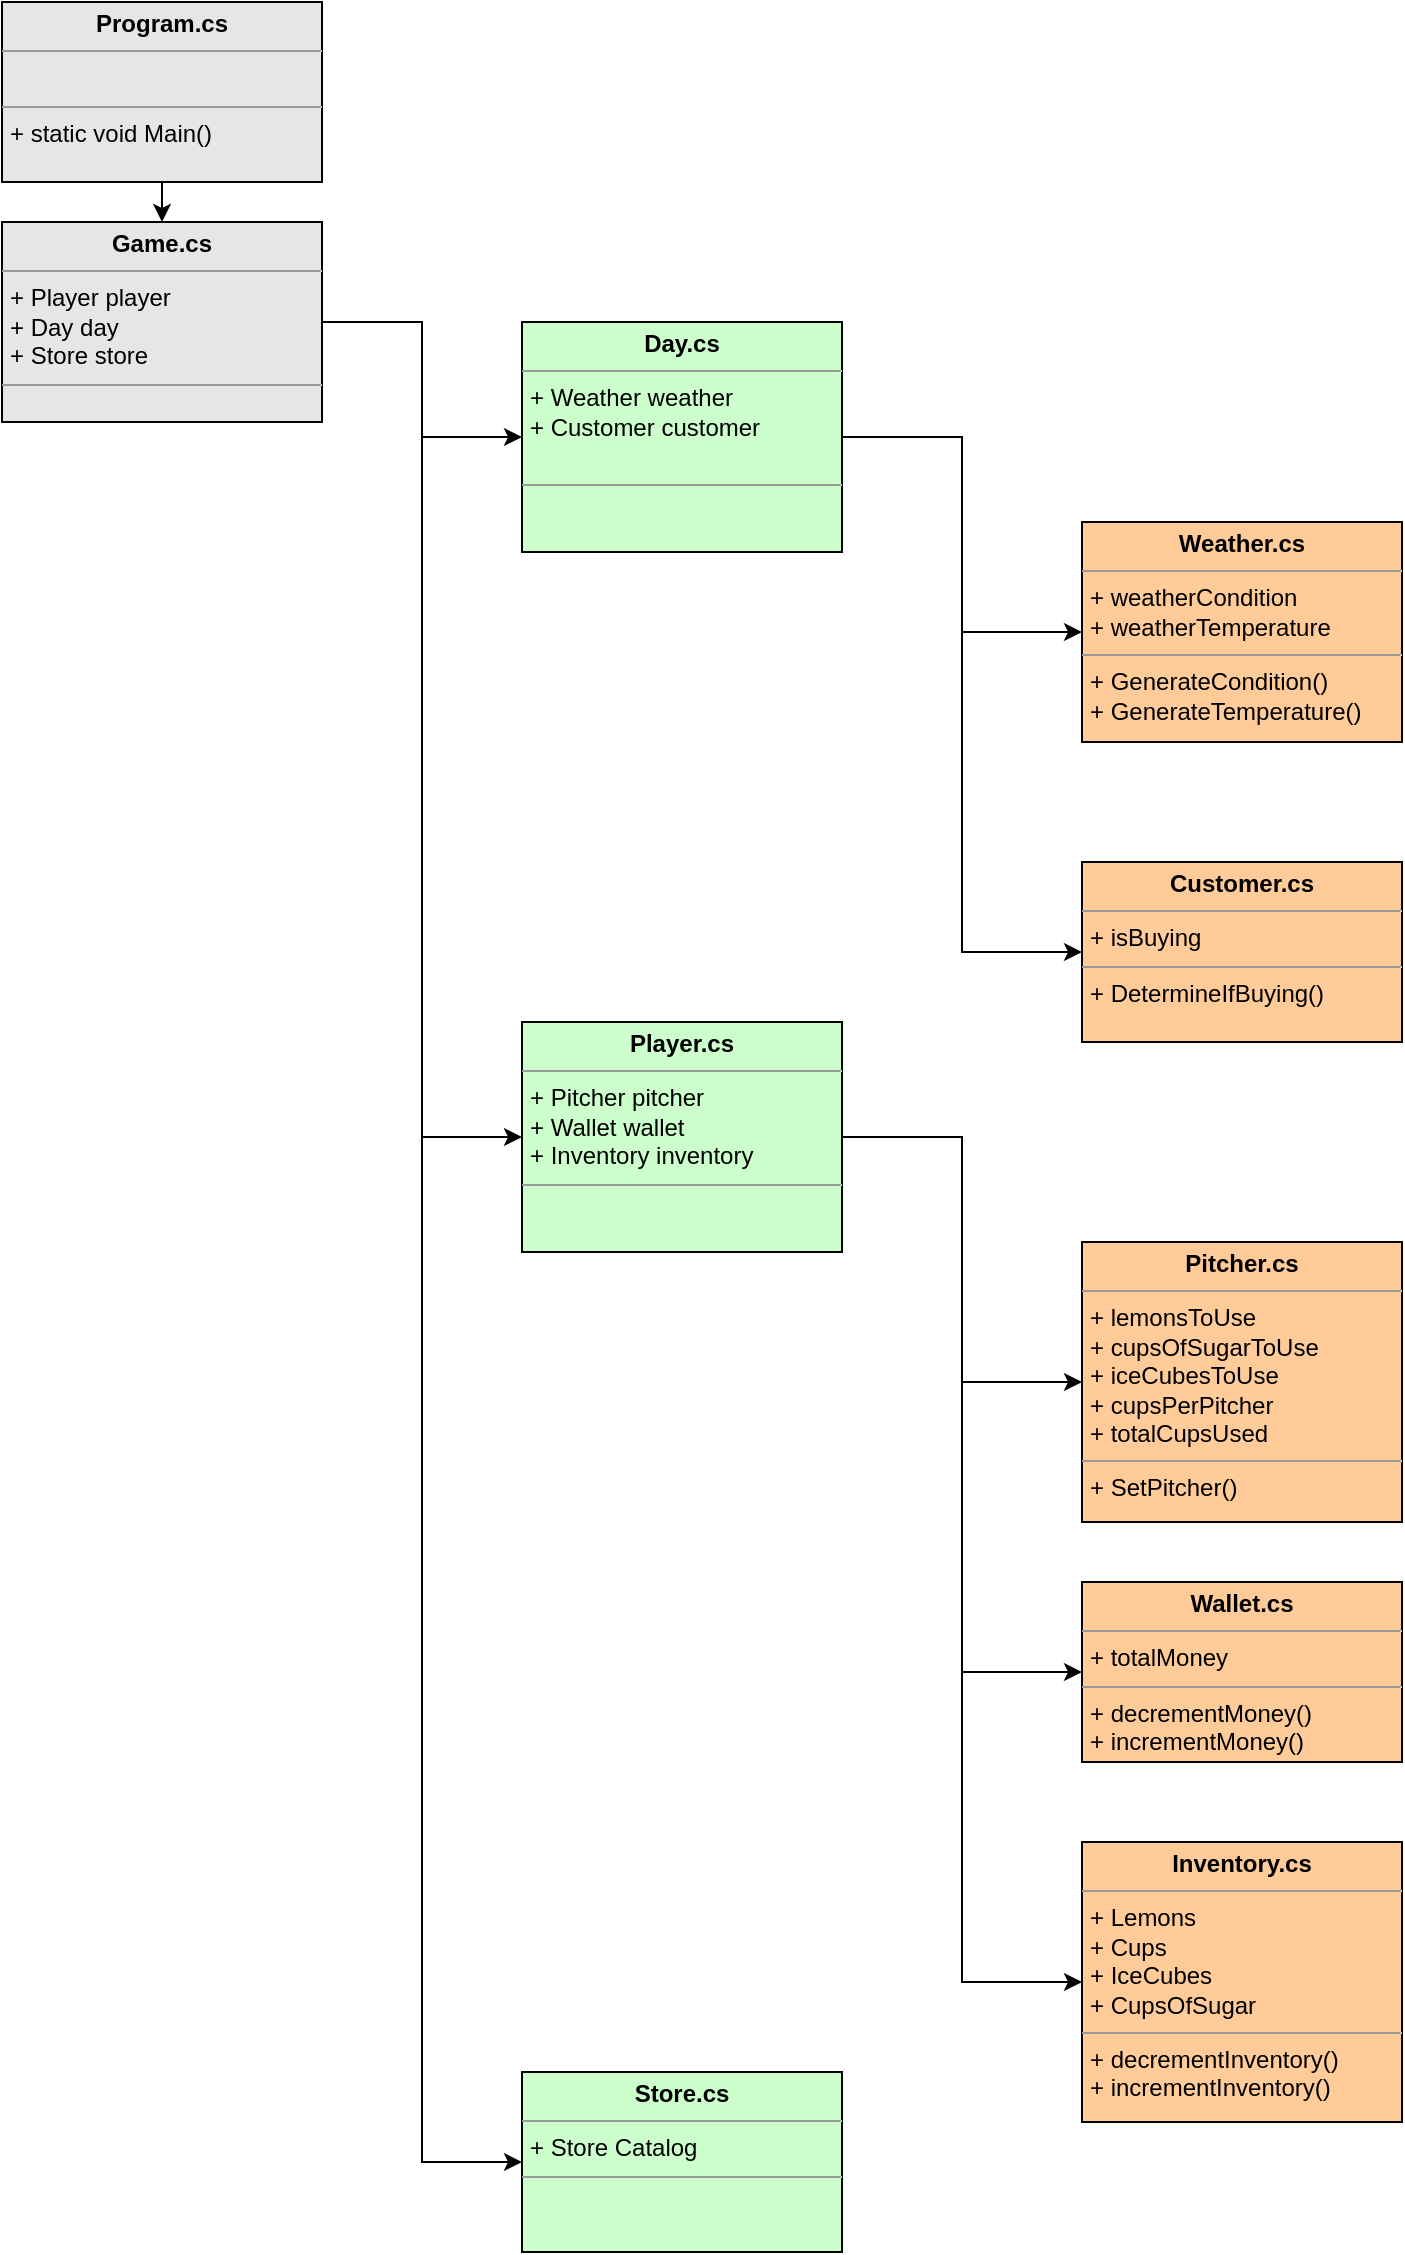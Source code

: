 <mxfile pages="1" version="11.2.4" type="device"><diagram id="KtVT2u7ovonb806Pxp78" name="Page-1"><mxGraphModel dx="1703" dy="863" grid="1" gridSize="10" guides="1" tooltips="1" connect="1" arrows="1" fold="1" page="1" pageScale="1" pageWidth="850" pageHeight="1100" math="0" shadow="0"><root><mxCell id="0"/><mxCell id="1" parent="0"/><mxCell id="vCCBUQUXEnR4Rj9avtv5-38" style="edgeStyle=orthogonalEdgeStyle;rounded=0;orthogonalLoop=1;jettySize=auto;html=1;exitX=0.5;exitY=1;exitDx=0;exitDy=0;entryX=0.5;entryY=0;entryDx=0;entryDy=0;" edge="1" parent="1" source="vCCBUQUXEnR4Rj9avtv5-36" target="vCCBUQUXEnR4Rj9avtv5-37"><mxGeometry relative="1" as="geometry"/></mxCell><mxCell id="vCCBUQUXEnR4Rj9avtv5-36" value="&lt;p style=&quot;margin: 0px ; margin-top: 4px ; text-align: center&quot;&gt;&lt;b&gt;Program.cs&lt;/b&gt;&lt;/p&gt;&lt;hr size=&quot;1&quot;&gt;&lt;p style=&quot;margin: 0px ; margin-left: 4px&quot;&gt;&lt;br&gt;&lt;/p&gt;&lt;hr size=&quot;1&quot;&gt;&lt;p style=&quot;margin: 0px ; margin-left: 4px&quot;&gt;+ static void Main()&lt;/p&gt;" style="verticalAlign=top;align=left;overflow=fill;fontSize=12;fontFamily=Helvetica;html=1;fillColor=#E6E6E6;" vertex="1" parent="1"><mxGeometry x="20" y="170" width="160" height="90" as="geometry"/></mxCell><mxCell id="vCCBUQUXEnR4Rj9avtv5-40" style="edgeStyle=orthogonalEdgeStyle;rounded=0;orthogonalLoop=1;jettySize=auto;html=1;exitX=1;exitY=0.5;exitDx=0;exitDy=0;entryX=0;entryY=0.5;entryDx=0;entryDy=0;" edge="1" parent="1" source="vCCBUQUXEnR4Rj9avtv5-37" target="vCCBUQUXEnR4Rj9avtv5-39"><mxGeometry relative="1" as="geometry"/></mxCell><mxCell id="vCCBUQUXEnR4Rj9avtv5-46" style="edgeStyle=orthogonalEdgeStyle;rounded=0;orthogonalLoop=1;jettySize=auto;html=1;exitX=1;exitY=0.5;exitDx=0;exitDy=0;entryX=0;entryY=0.5;entryDx=0;entryDy=0;" edge="1" parent="1" source="vCCBUQUXEnR4Rj9avtv5-37" target="vCCBUQUXEnR4Rj9avtv5-45"><mxGeometry relative="1" as="geometry"/></mxCell><mxCell id="vCCBUQUXEnR4Rj9avtv5-54" style="edgeStyle=orthogonalEdgeStyle;rounded=0;orthogonalLoop=1;jettySize=auto;html=1;exitX=1;exitY=0.5;exitDx=0;exitDy=0;entryX=0;entryY=0.5;entryDx=0;entryDy=0;" edge="1" parent="1" source="vCCBUQUXEnR4Rj9avtv5-37" target="vCCBUQUXEnR4Rj9avtv5-53"><mxGeometry relative="1" as="geometry"/></mxCell><mxCell id="vCCBUQUXEnR4Rj9avtv5-37" value="&lt;p style=&quot;margin: 0px ; margin-top: 4px ; text-align: center&quot;&gt;&lt;b&gt;Game.cs&lt;/b&gt;&lt;/p&gt;&lt;hr size=&quot;1&quot;&gt;&lt;p style=&quot;margin: 0px ; margin-left: 4px&quot;&gt;+ Player player&lt;/p&gt;&lt;p style=&quot;margin: 0px ; margin-left: 4px&quot;&gt;+ Day day&lt;/p&gt;&lt;p style=&quot;margin: 0px ; margin-left: 4px&quot;&gt;+ Store store&lt;/p&gt;&lt;hr size=&quot;1&quot;&gt;&lt;p style=&quot;margin: 0px ; margin-left: 4px&quot;&gt;&lt;br&gt;&lt;/p&gt;" style="verticalAlign=top;align=left;overflow=fill;fontSize=12;fontFamily=Helvetica;html=1;fillColor=#E6E6E6;" vertex="1" parent="1"><mxGeometry x="20" y="280" width="160" height="100" as="geometry"/></mxCell><mxCell id="vCCBUQUXEnR4Rj9avtv5-42" style="edgeStyle=orthogonalEdgeStyle;rounded=0;orthogonalLoop=1;jettySize=auto;html=1;exitX=1;exitY=0.5;exitDx=0;exitDy=0;entryX=0;entryY=0.5;entryDx=0;entryDy=0;" edge="1" parent="1" source="vCCBUQUXEnR4Rj9avtv5-39" target="vCCBUQUXEnR4Rj9avtv5-41"><mxGeometry relative="1" as="geometry"/></mxCell><mxCell id="vCCBUQUXEnR4Rj9avtv5-44" style="edgeStyle=orthogonalEdgeStyle;rounded=0;orthogonalLoop=1;jettySize=auto;html=1;exitX=1;exitY=0.5;exitDx=0;exitDy=0;entryX=0;entryY=0.5;entryDx=0;entryDy=0;" edge="1" parent="1" source="vCCBUQUXEnR4Rj9avtv5-39" target="vCCBUQUXEnR4Rj9avtv5-43"><mxGeometry relative="1" as="geometry"/></mxCell><mxCell id="vCCBUQUXEnR4Rj9avtv5-39" value="&lt;p style=&quot;margin: 0px ; margin-top: 4px ; text-align: center&quot;&gt;&lt;b&gt;Day.cs&lt;/b&gt;&lt;/p&gt;&lt;hr size=&quot;1&quot;&gt;&lt;p style=&quot;margin: 0px ; margin-left: 4px&quot;&gt;+ Weather weather&lt;/p&gt;&lt;p style=&quot;margin: 0px ; margin-left: 4px&quot;&gt;+ Customer customer&lt;/p&gt;&lt;p style=&quot;margin: 0px ; margin-left: 4px&quot;&gt;&lt;br&gt;&lt;/p&gt;&lt;hr size=&quot;1&quot;&gt;&lt;p style=&quot;margin: 0px ; margin-left: 4px&quot;&gt;&lt;br&gt;&lt;/p&gt;" style="verticalAlign=top;align=left;overflow=fill;fontSize=12;fontFamily=Helvetica;html=1;fillColor=#CCFFCC;" vertex="1" parent="1"><mxGeometry x="280" y="330" width="160" height="115" as="geometry"/></mxCell><mxCell id="vCCBUQUXEnR4Rj9avtv5-41" value="&lt;p style=&quot;margin: 0px ; margin-top: 4px ; text-align: center&quot;&gt;&lt;b&gt;Weather.cs&lt;/b&gt;&lt;/p&gt;&lt;hr size=&quot;1&quot;&gt;&lt;p style=&quot;margin: 0px ; margin-left: 4px&quot;&gt;+ weatherCondition&lt;/p&gt;&lt;p style=&quot;margin: 0px ; margin-left: 4px&quot;&gt;+ weatherTemperature&lt;/p&gt;&lt;hr size=&quot;1&quot;&gt;&lt;p style=&quot;margin: 0px ; margin-left: 4px&quot;&gt;+ GenerateCondition()&lt;/p&gt;&lt;p style=&quot;margin: 0px ; margin-left: 4px&quot;&gt;+ GenerateTemperature()&lt;/p&gt;" style="verticalAlign=top;align=left;overflow=fill;fontSize=12;fontFamily=Helvetica;html=1;fillColor=#FFCC99;" vertex="1" parent="1"><mxGeometry x="560" y="430" width="160" height="110" as="geometry"/></mxCell><mxCell id="vCCBUQUXEnR4Rj9avtv5-43" value="&lt;p style=&quot;margin: 0px ; margin-top: 4px ; text-align: center&quot;&gt;&lt;b&gt;Customer.cs&lt;/b&gt;&lt;/p&gt;&lt;hr size=&quot;1&quot;&gt;&lt;p style=&quot;margin: 0px ; margin-left: 4px&quot;&gt;+ isBuying&lt;/p&gt;&lt;hr size=&quot;1&quot;&gt;&lt;p style=&quot;margin: 0px ; margin-left: 4px&quot;&gt;+ DetermineIfBuying()&lt;/p&gt;" style="verticalAlign=top;align=left;overflow=fill;fontSize=12;fontFamily=Helvetica;html=1;fillColor=#FFCC99;" vertex="1" parent="1"><mxGeometry x="560" y="600" width="160" height="90" as="geometry"/></mxCell><mxCell id="vCCBUQUXEnR4Rj9avtv5-50" style="edgeStyle=orthogonalEdgeStyle;rounded=0;orthogonalLoop=1;jettySize=auto;html=1;exitX=1;exitY=0.5;exitDx=0;exitDy=0;entryX=0;entryY=0.5;entryDx=0;entryDy=0;" edge="1" parent="1" source="vCCBUQUXEnR4Rj9avtv5-45" target="vCCBUQUXEnR4Rj9avtv5-47"><mxGeometry relative="1" as="geometry"/></mxCell><mxCell id="vCCBUQUXEnR4Rj9avtv5-51" style="edgeStyle=orthogonalEdgeStyle;rounded=0;orthogonalLoop=1;jettySize=auto;html=1;exitX=1;exitY=0.5;exitDx=0;exitDy=0;entryX=0;entryY=0.5;entryDx=0;entryDy=0;" edge="1" parent="1" source="vCCBUQUXEnR4Rj9avtv5-45" target="vCCBUQUXEnR4Rj9avtv5-48"><mxGeometry relative="1" as="geometry"/></mxCell><mxCell id="vCCBUQUXEnR4Rj9avtv5-52" style="edgeStyle=orthogonalEdgeStyle;rounded=0;orthogonalLoop=1;jettySize=auto;html=1;exitX=1;exitY=0.5;exitDx=0;exitDy=0;entryX=0;entryY=0.5;entryDx=0;entryDy=0;" edge="1" parent="1" source="vCCBUQUXEnR4Rj9avtv5-45" target="vCCBUQUXEnR4Rj9avtv5-49"><mxGeometry relative="1" as="geometry"/></mxCell><mxCell id="vCCBUQUXEnR4Rj9avtv5-45" value="&lt;p style=&quot;margin: 0px ; margin-top: 4px ; text-align: center&quot;&gt;&lt;b&gt;Player.cs&lt;/b&gt;&lt;/p&gt;&lt;hr size=&quot;1&quot;&gt;&lt;p style=&quot;margin: 0px ; margin-left: 4px&quot;&gt;+ Pitcher pitcher&lt;/p&gt;&lt;p style=&quot;margin: 0px ; margin-left: 4px&quot;&gt;+ Wallet wallet&lt;/p&gt;&lt;p style=&quot;margin: 0px ; margin-left: 4px&quot;&gt;+ Inventory inventory&lt;/p&gt;&lt;hr size=&quot;1&quot;&gt;&lt;p style=&quot;margin: 0px ; margin-left: 4px&quot;&gt;&lt;br&gt;&lt;/p&gt;" style="verticalAlign=top;align=left;overflow=fill;fontSize=12;fontFamily=Helvetica;html=1;fillColor=#CCFFCC;" vertex="1" parent="1"><mxGeometry x="280" y="680" width="160" height="115" as="geometry"/></mxCell><mxCell id="vCCBUQUXEnR4Rj9avtv5-47" value="&lt;p style=&quot;margin: 0px ; margin-top: 4px ; text-align: center&quot;&gt;&lt;b&gt;Pitcher.cs&lt;/b&gt;&lt;/p&gt;&lt;hr size=&quot;1&quot;&gt;&lt;p style=&quot;margin: 0px ; margin-left: 4px&quot;&gt;+ lemonsToUse&lt;/p&gt;&lt;p style=&quot;margin: 0px ; margin-left: 4px&quot;&gt;+ cupsOfSugarToUse&lt;/p&gt;&lt;p style=&quot;margin: 0px ; margin-left: 4px&quot;&gt;+ iceCubesToUse&lt;/p&gt;&lt;p style=&quot;margin: 0px ; margin-left: 4px&quot;&gt;+ cupsPerPitcher&lt;/p&gt;&lt;p style=&quot;margin: 0px ; margin-left: 4px&quot;&gt;+ totalCupsUsed&lt;/p&gt;&lt;hr size=&quot;1&quot;&gt;&lt;p style=&quot;margin: 0px ; margin-left: 4px&quot;&gt;+ SetPitcher()&lt;/p&gt;" style="verticalAlign=top;align=left;overflow=fill;fontSize=12;fontFamily=Helvetica;html=1;fillColor=#FFCC99;" vertex="1" parent="1"><mxGeometry x="560" y="790" width="160" height="140" as="geometry"/></mxCell><mxCell id="vCCBUQUXEnR4Rj9avtv5-48" value="&lt;p style=&quot;margin: 0px ; margin-top: 4px ; text-align: center&quot;&gt;&lt;b&gt;Wallet.cs&lt;/b&gt;&lt;/p&gt;&lt;hr size=&quot;1&quot;&gt;&lt;p style=&quot;margin: 0px ; margin-left: 4px&quot;&gt;+ totalMoney&lt;/p&gt;&lt;hr size=&quot;1&quot;&gt;&lt;p style=&quot;margin: 0px ; margin-left: 4px&quot;&gt;+ decrementMoney()&lt;/p&gt;&lt;p style=&quot;margin: 0px ; margin-left: 4px&quot;&gt;+ incrementMoney()&lt;/p&gt;" style="verticalAlign=top;align=left;overflow=fill;fontSize=12;fontFamily=Helvetica;html=1;fillColor=#FFCC99;" vertex="1" parent="1"><mxGeometry x="560" y="960" width="160" height="90" as="geometry"/></mxCell><mxCell id="vCCBUQUXEnR4Rj9avtv5-49" value="&lt;p style=&quot;margin: 0px ; margin-top: 4px ; text-align: center&quot;&gt;&lt;b&gt;Inventory.cs&lt;/b&gt;&lt;/p&gt;&lt;hr size=&quot;1&quot;&gt;&lt;p style=&quot;margin: 0px ; margin-left: 4px&quot;&gt;+ Lemons&lt;/p&gt;&lt;p style=&quot;margin: 0px ; margin-left: 4px&quot;&gt;+ Cups&lt;/p&gt;&lt;p style=&quot;margin: 0px ; margin-left: 4px&quot;&gt;+ IceCubes&lt;/p&gt;&lt;p style=&quot;margin: 0px ; margin-left: 4px&quot;&gt;+ CupsOfSugar&lt;/p&gt;&lt;hr size=&quot;1&quot;&gt;&lt;p style=&quot;margin: 0px ; margin-left: 4px&quot;&gt;+ decrementInventory()&lt;/p&gt;&lt;p style=&quot;margin: 0px ; margin-left: 4px&quot;&gt;+ incrementInventory()&lt;/p&gt;" style="verticalAlign=top;align=left;overflow=fill;fontSize=12;fontFamily=Helvetica;html=1;fillColor=#FFCC99;" vertex="1" parent="1"><mxGeometry x="560" y="1090" width="160" height="140" as="geometry"/></mxCell><mxCell id="vCCBUQUXEnR4Rj9avtv5-53" value="&lt;p style=&quot;margin: 0px ; margin-top: 4px ; text-align: center&quot;&gt;&lt;b&gt;Store.cs&lt;/b&gt;&lt;/p&gt;&lt;hr size=&quot;1&quot;&gt;&lt;p style=&quot;margin: 0px ; margin-left: 4px&quot;&gt;+ Store Catalog&lt;/p&gt;&lt;hr size=&quot;1&quot;&gt;&lt;p style=&quot;margin: 0px ; margin-left: 4px&quot;&gt;&lt;br&gt;&lt;/p&gt;" style="verticalAlign=top;align=left;overflow=fill;fontSize=12;fontFamily=Helvetica;html=1;fillColor=#CCFFCC;" vertex="1" parent="1"><mxGeometry x="280" y="1205" width="160" height="90" as="geometry"/></mxCell></root></mxGraphModel></diagram></mxfile>